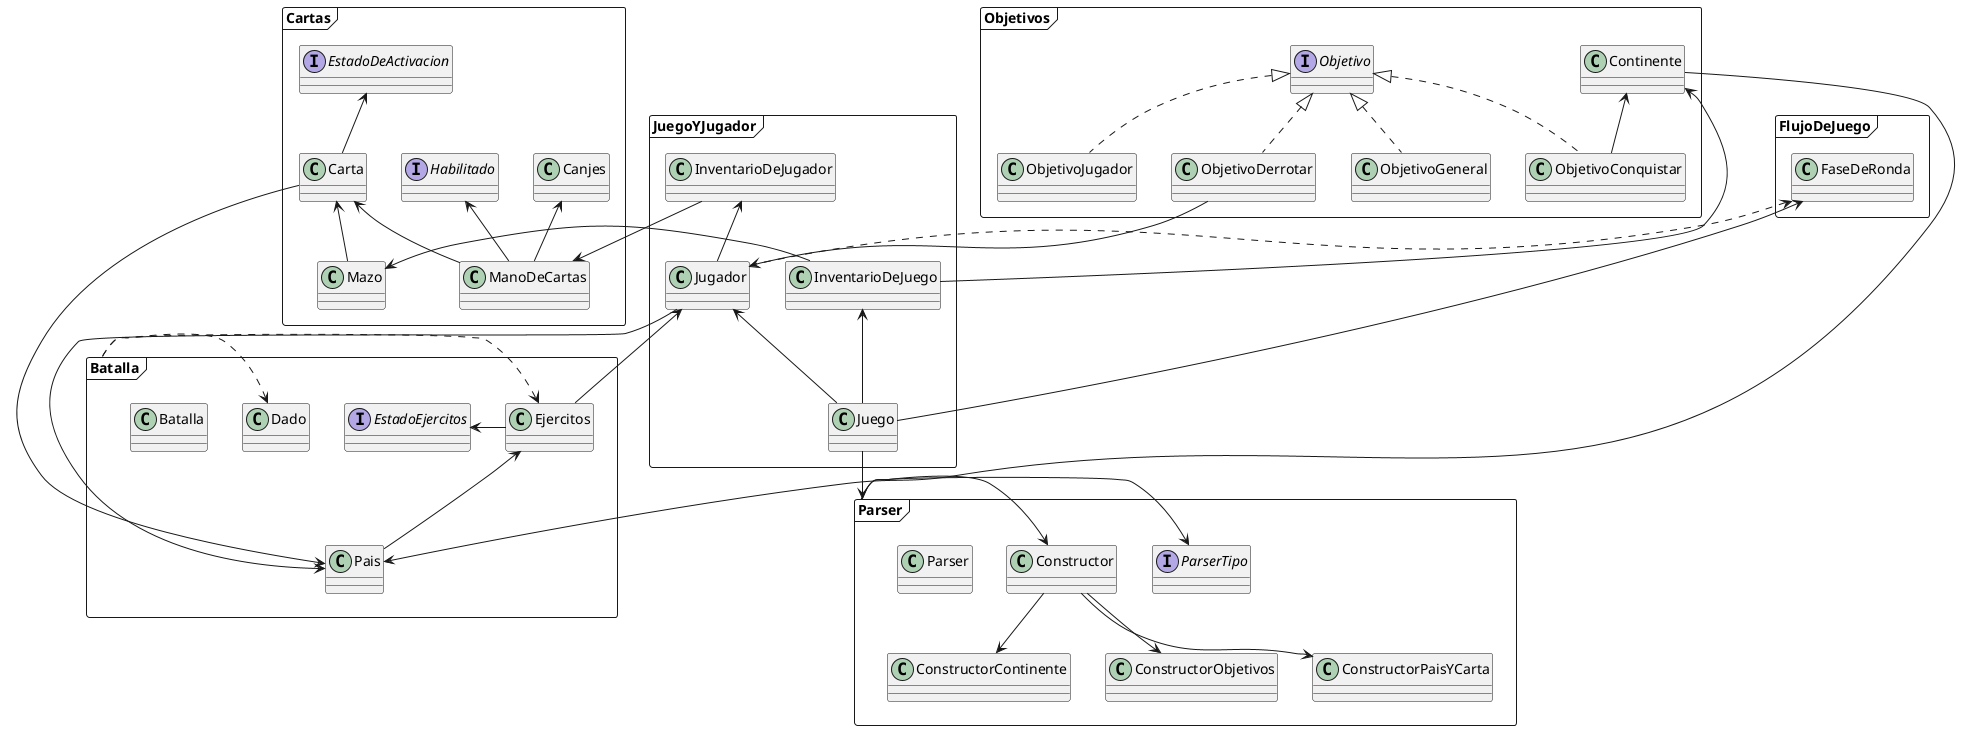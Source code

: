 @startuml
package Batalla <<Frame>>{
 class Batalla
 class Dado
 class Ejercitos
 interface EstadoEjercitos
 class Pais
}

package Cartas <<Frame>>{
 interface EstadoDeActivacion
 class Canjes
 class Carta
 interface Habilitado
 class ManoDeCartas
 class Mazo
}

package FlujoDeJuego <<Frame>>{
 class FaseDeRonda
}

package JuegoYJugador <<Frame>>{
 class InventarioDeJuego
 class InventarioDeJugador
 class Juego
 class Jugador
}

package Objetivos <<Frame>>{
 class Continente
 interface Objetivo
 class ObjetivoConquistar
 class ObjetivoDerrotar
 class ObjetivoGeneral
 class ObjetivoJugador
}

package Parser <<Frame>>{
 class Constructor
 class ConstructorContinente
 class ConstructorObjetivos
 class ConstructorPaisYCarta
 class Parser
 interface ParserTipo
}

Objetivo <|.. ObjetivoConquistar
Objetivo <|.. ObjetivoDerrotar
Objetivo <|.. ObjetivoGeneral
Objetivo <|.. ObjetivoJugador

Continente <-- ObjetivoConquistar
ObjetivoDerrotar --> Jugador

Parser -> ParserTipo
Constructor <- Parser
Constructor --> ConstructorContinente 
Constructor --> ConstructorObjetivos 
Constructor --> ConstructorPaisYCarta 

Continente --> Pais

Jugador ---> Pais
InventarioDeJugador <-- Jugador

Jugador <-- Juego
FaseDeRonda <-- Juego
Juego --> Parser
InventarioDeJuego <-- Juego

InventarioDeJugador --> ManoDeCartas
Mazo <-- InventarioDeJuego
Continente <-- InventarioDeJuego

FaseDeRonda <.. Jugador

Carta <-- Mazo
Carta <-- ManoDeCartas
Canjes <-- ManoDeCartas
Habilitado <-- ManoDeCartas

Pais <-- Carta
EstadoDeActivacion <-- Carta

Ejercitos <-- Pais
Jugador <-- Ejercitos
EstadoEjercitos <- Ejercitos
Batalla .> Dado
Ejercitos <. Batalla
@enduml
